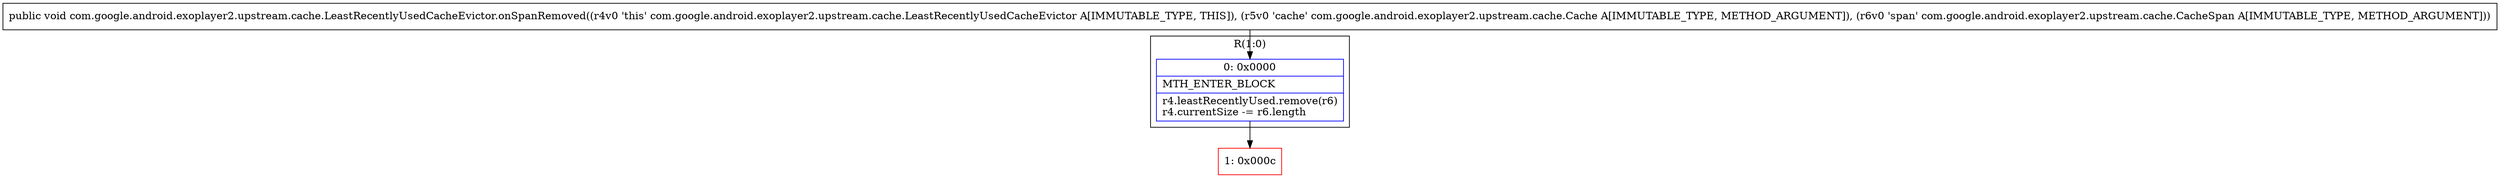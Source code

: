 digraph "CFG forcom.google.android.exoplayer2.upstream.cache.LeastRecentlyUsedCacheEvictor.onSpanRemoved(Lcom\/google\/android\/exoplayer2\/upstream\/cache\/Cache;Lcom\/google\/android\/exoplayer2\/upstream\/cache\/CacheSpan;)V" {
subgraph cluster_Region_1467947146 {
label = "R(1:0)";
node [shape=record,color=blue];
Node_0 [shape=record,label="{0\:\ 0x0000|MTH_ENTER_BLOCK\l|r4.leastRecentlyUsed.remove(r6)\lr4.currentSize \-= r6.length\l}"];
}
Node_1 [shape=record,color=red,label="{1\:\ 0x000c}"];
MethodNode[shape=record,label="{public void com.google.android.exoplayer2.upstream.cache.LeastRecentlyUsedCacheEvictor.onSpanRemoved((r4v0 'this' com.google.android.exoplayer2.upstream.cache.LeastRecentlyUsedCacheEvictor A[IMMUTABLE_TYPE, THIS]), (r5v0 'cache' com.google.android.exoplayer2.upstream.cache.Cache A[IMMUTABLE_TYPE, METHOD_ARGUMENT]), (r6v0 'span' com.google.android.exoplayer2.upstream.cache.CacheSpan A[IMMUTABLE_TYPE, METHOD_ARGUMENT])) }"];
MethodNode -> Node_0;
Node_0 -> Node_1;
}

